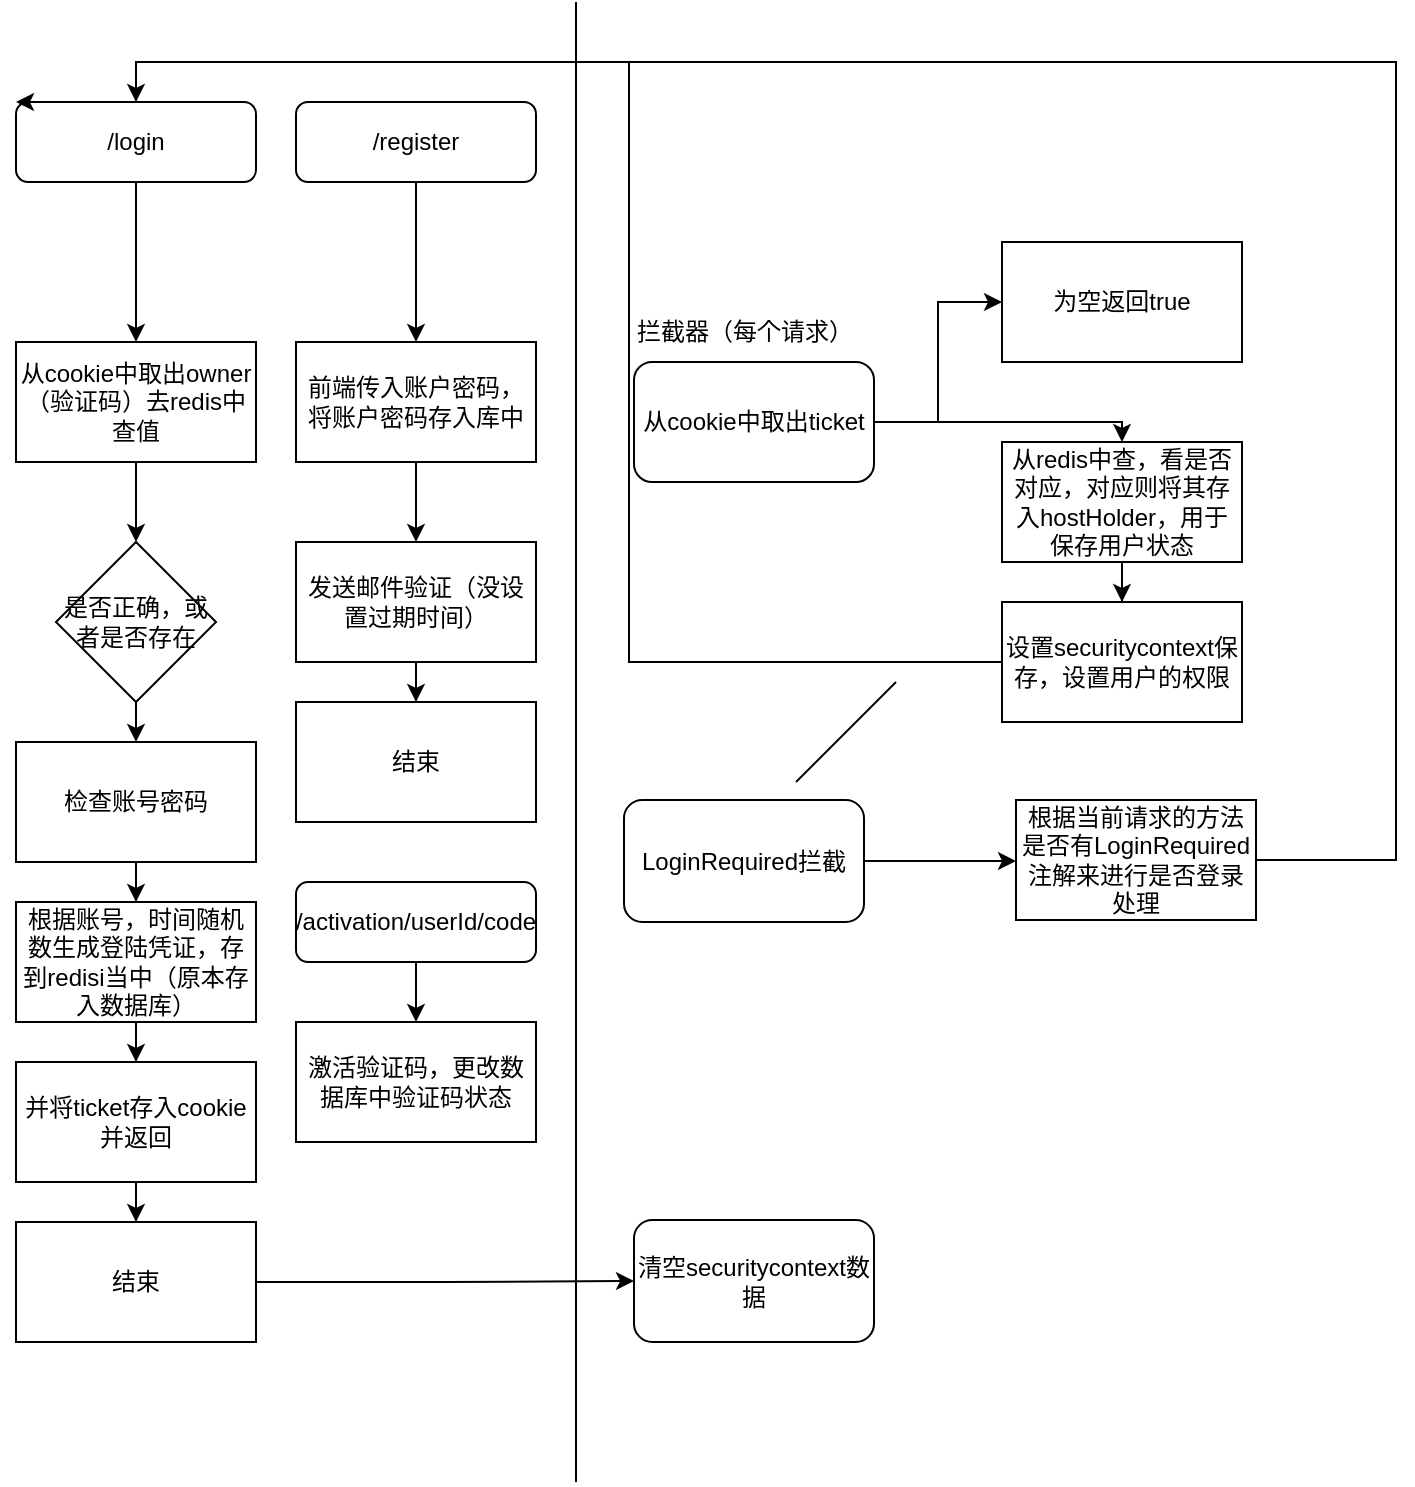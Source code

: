 <mxfile version="21.2.9" type="github">
  <diagram id="C5RBs43oDa-KdzZeNtuy" name="Page-1">
    <mxGraphModel dx="1434" dy="774" grid="1" gridSize="10" guides="1" tooltips="1" connect="1" arrows="1" fold="1" page="1" pageScale="1" pageWidth="827" pageHeight="1169" math="0" shadow="0">
      <root>
        <mxCell id="WIyWlLk6GJQsqaUBKTNV-0" />
        <mxCell id="WIyWlLk6GJQsqaUBKTNV-1" parent="WIyWlLk6GJQsqaUBKTNV-0" />
        <mxCell id="TOlMH3WNeumMdiL53Y2s-4" style="edgeStyle=orthogonalEdgeStyle;rounded=0;orthogonalLoop=1;jettySize=auto;html=1;entryX=0.5;entryY=0;entryDx=0;entryDy=0;" edge="1" parent="WIyWlLk6GJQsqaUBKTNV-1" source="WIyWlLk6GJQsqaUBKTNV-3" target="TOlMH3WNeumMdiL53Y2s-1">
          <mxGeometry relative="1" as="geometry" />
        </mxCell>
        <mxCell id="WIyWlLk6GJQsqaUBKTNV-3" value="/login" style="rounded=1;whiteSpace=wrap;html=1;fontSize=12;glass=0;strokeWidth=1;shadow=0;" parent="WIyWlLk6GJQsqaUBKTNV-1" vertex="1">
          <mxGeometry x="80" y="60" width="120" height="40" as="geometry" />
        </mxCell>
        <mxCell id="TOlMH3WNeumMdiL53Y2s-5" style="edgeStyle=orthogonalEdgeStyle;rounded=0;orthogonalLoop=1;jettySize=auto;html=1;exitX=0.5;exitY=1;exitDx=0;exitDy=0;" edge="1" parent="WIyWlLk6GJQsqaUBKTNV-1" source="TOlMH3WNeumMdiL53Y2s-1">
          <mxGeometry relative="1" as="geometry">
            <mxPoint x="140" y="280" as="targetPoint" />
          </mxGeometry>
        </mxCell>
        <mxCell id="TOlMH3WNeumMdiL53Y2s-1" value="从cookie中取出owner&lt;br&gt;（验证码）去redis中查值" style="rounded=0;whiteSpace=wrap;html=1;" vertex="1" parent="WIyWlLk6GJQsqaUBKTNV-1">
          <mxGeometry x="80" y="180" width="120" height="60" as="geometry" />
        </mxCell>
        <mxCell id="TOlMH3WNeumMdiL53Y2s-11" style="edgeStyle=orthogonalEdgeStyle;rounded=0;orthogonalLoop=1;jettySize=auto;html=1;exitX=0.5;exitY=1;exitDx=0;exitDy=0;entryX=0.5;entryY=0;entryDx=0;entryDy=0;" edge="1" parent="WIyWlLk6GJQsqaUBKTNV-1" source="TOlMH3WNeumMdiL53Y2s-9" target="TOlMH3WNeumMdiL53Y2s-10">
          <mxGeometry relative="1" as="geometry" />
        </mxCell>
        <mxCell id="TOlMH3WNeumMdiL53Y2s-9" value="是否正确，或者是否存在" style="rhombus;whiteSpace=wrap;html=1;" vertex="1" parent="WIyWlLk6GJQsqaUBKTNV-1">
          <mxGeometry x="100" y="280" width="80" height="80" as="geometry" />
        </mxCell>
        <mxCell id="TOlMH3WNeumMdiL53Y2s-13" value="" style="edgeStyle=orthogonalEdgeStyle;rounded=0;orthogonalLoop=1;jettySize=auto;html=1;" edge="1" parent="WIyWlLk6GJQsqaUBKTNV-1" source="TOlMH3WNeumMdiL53Y2s-10" target="TOlMH3WNeumMdiL53Y2s-12">
          <mxGeometry relative="1" as="geometry" />
        </mxCell>
        <mxCell id="TOlMH3WNeumMdiL53Y2s-10" value="检查账号密码" style="rounded=0;whiteSpace=wrap;html=1;" vertex="1" parent="WIyWlLk6GJQsqaUBKTNV-1">
          <mxGeometry x="80" y="380" width="120" height="60" as="geometry" />
        </mxCell>
        <mxCell id="TOlMH3WNeumMdiL53Y2s-15" value="" style="edgeStyle=orthogonalEdgeStyle;rounded=0;orthogonalLoop=1;jettySize=auto;html=1;" edge="1" parent="WIyWlLk6GJQsqaUBKTNV-1" source="TOlMH3WNeumMdiL53Y2s-12" target="TOlMH3WNeumMdiL53Y2s-14">
          <mxGeometry relative="1" as="geometry" />
        </mxCell>
        <mxCell id="TOlMH3WNeumMdiL53Y2s-12" value="根据账号，时间随机数生成登陆凭证，存到redisi当中（原本存入数据库）" style="whiteSpace=wrap;html=1;rounded=0;" vertex="1" parent="WIyWlLk6GJQsqaUBKTNV-1">
          <mxGeometry x="80" y="460" width="120" height="60" as="geometry" />
        </mxCell>
        <mxCell id="TOlMH3WNeumMdiL53Y2s-19" value="" style="edgeStyle=orthogonalEdgeStyle;rounded=0;orthogonalLoop=1;jettySize=auto;html=1;" edge="1" parent="WIyWlLk6GJQsqaUBKTNV-1" source="TOlMH3WNeumMdiL53Y2s-14" target="TOlMH3WNeumMdiL53Y2s-18">
          <mxGeometry relative="1" as="geometry" />
        </mxCell>
        <mxCell id="TOlMH3WNeumMdiL53Y2s-14" value="并将ticket存入cookie并返回" style="whiteSpace=wrap;html=1;rounded=0;" vertex="1" parent="WIyWlLk6GJQsqaUBKTNV-1">
          <mxGeometry x="80" y="540" width="120" height="60" as="geometry" />
        </mxCell>
        <mxCell id="TOlMH3WNeumMdiL53Y2s-53" value="" style="edgeStyle=orthogonalEdgeStyle;rounded=0;orthogonalLoop=1;jettySize=auto;html=1;" edge="1" parent="WIyWlLk6GJQsqaUBKTNV-1" source="TOlMH3WNeumMdiL53Y2s-18" target="TOlMH3WNeumMdiL53Y2s-52">
          <mxGeometry relative="1" as="geometry" />
        </mxCell>
        <mxCell id="TOlMH3WNeumMdiL53Y2s-18" value="结束" style="whiteSpace=wrap;html=1;rounded=0;" vertex="1" parent="WIyWlLk6GJQsqaUBKTNV-1">
          <mxGeometry x="80" y="620" width="120" height="60" as="geometry" />
        </mxCell>
        <mxCell id="TOlMH3WNeumMdiL53Y2s-23" value="" style="edgeStyle=orthogonalEdgeStyle;rounded=0;orthogonalLoop=1;jettySize=auto;html=1;" edge="1" parent="WIyWlLk6GJQsqaUBKTNV-1" source="TOlMH3WNeumMdiL53Y2s-20" target="TOlMH3WNeumMdiL53Y2s-21">
          <mxGeometry relative="1" as="geometry" />
        </mxCell>
        <mxCell id="TOlMH3WNeumMdiL53Y2s-20" value="/register" style="rounded=1;whiteSpace=wrap;html=1;fontSize=12;glass=0;strokeWidth=1;shadow=0;" vertex="1" parent="WIyWlLk6GJQsqaUBKTNV-1">
          <mxGeometry x="220" y="60" width="120" height="40" as="geometry" />
        </mxCell>
        <mxCell id="TOlMH3WNeumMdiL53Y2s-44" value="" style="edgeStyle=orthogonalEdgeStyle;rounded=0;orthogonalLoop=1;jettySize=auto;html=1;" edge="1" parent="WIyWlLk6GJQsqaUBKTNV-1" source="TOlMH3WNeumMdiL53Y2s-21" target="TOlMH3WNeumMdiL53Y2s-43">
          <mxGeometry relative="1" as="geometry" />
        </mxCell>
        <mxCell id="TOlMH3WNeumMdiL53Y2s-21" value="前端传入账户密码，将账户密码存入库中" style="rounded=0;whiteSpace=wrap;html=1;" vertex="1" parent="WIyWlLk6GJQsqaUBKTNV-1">
          <mxGeometry x="220" y="180" width="120" height="60" as="geometry" />
        </mxCell>
        <mxCell id="TOlMH3WNeumMdiL53Y2s-32" value="" style="edgeStyle=orthogonalEdgeStyle;rounded=0;orthogonalLoop=1;jettySize=auto;html=1;" edge="1" parent="WIyWlLk6GJQsqaUBKTNV-1" source="TOlMH3WNeumMdiL53Y2s-25" target="TOlMH3WNeumMdiL53Y2s-31">
          <mxGeometry relative="1" as="geometry" />
        </mxCell>
        <mxCell id="TOlMH3WNeumMdiL53Y2s-42" style="edgeStyle=orthogonalEdgeStyle;rounded=0;orthogonalLoop=1;jettySize=auto;html=1;exitX=1;exitY=0.5;exitDx=0;exitDy=0;entryX=0.5;entryY=0;entryDx=0;entryDy=0;" edge="1" parent="WIyWlLk6GJQsqaUBKTNV-1" source="TOlMH3WNeumMdiL53Y2s-25" target="TOlMH3WNeumMdiL53Y2s-33">
          <mxGeometry relative="1" as="geometry">
            <Array as="points">
              <mxPoint x="633" y="220" />
            </Array>
          </mxGeometry>
        </mxCell>
        <mxCell id="TOlMH3WNeumMdiL53Y2s-25" value="从cookie中取出ticket" style="rounded=1;whiteSpace=wrap;html=1;" vertex="1" parent="WIyWlLk6GJQsqaUBKTNV-1">
          <mxGeometry x="389" y="190" width="120" height="60" as="geometry" />
        </mxCell>
        <mxCell id="TOlMH3WNeumMdiL53Y2s-39" value="" style="edgeStyle=orthogonalEdgeStyle;rounded=0;orthogonalLoop=1;jettySize=auto;html=1;" edge="1" parent="WIyWlLk6GJQsqaUBKTNV-1" source="TOlMH3WNeumMdiL53Y2s-26">
          <mxGeometry relative="1" as="geometry">
            <mxPoint x="580" y="439.5" as="targetPoint" />
          </mxGeometry>
        </mxCell>
        <mxCell id="TOlMH3WNeumMdiL53Y2s-26" value="LoginRequired拦截" style="rounded=1;whiteSpace=wrap;html=1;" vertex="1" parent="WIyWlLk6GJQsqaUBKTNV-1">
          <mxGeometry x="384" y="409" width="120" height="61" as="geometry" />
        </mxCell>
        <mxCell id="TOlMH3WNeumMdiL53Y2s-28" value="拦截器（每个请求）" style="text;html=1;align=center;verticalAlign=middle;resizable=0;points=[];autosize=1;strokeColor=none;fillColor=none;" vertex="1" parent="WIyWlLk6GJQsqaUBKTNV-1">
          <mxGeometry x="379" y="160" width="130" height="30" as="geometry" />
        </mxCell>
        <mxCell id="TOlMH3WNeumMdiL53Y2s-31" value="为空返回true" style="rounded=0;whiteSpace=wrap;html=1;" vertex="1" parent="WIyWlLk6GJQsqaUBKTNV-1">
          <mxGeometry x="573" y="130" width="120" height="60" as="geometry" />
        </mxCell>
        <mxCell id="TOlMH3WNeumMdiL53Y2s-35" value="" style="edgeStyle=orthogonalEdgeStyle;rounded=0;orthogonalLoop=1;jettySize=auto;html=1;" edge="1" parent="WIyWlLk6GJQsqaUBKTNV-1" source="TOlMH3WNeumMdiL53Y2s-33" target="TOlMH3WNeumMdiL53Y2s-34">
          <mxGeometry relative="1" as="geometry" />
        </mxCell>
        <mxCell id="TOlMH3WNeumMdiL53Y2s-33" value="从redis中查，看是否对应，对应则将其存入hostHolder，用于保存用户状态" style="rounded=0;whiteSpace=wrap;html=1;" vertex="1" parent="WIyWlLk6GJQsqaUBKTNV-1">
          <mxGeometry x="573" y="230" width="120" height="60" as="geometry" />
        </mxCell>
        <mxCell id="TOlMH3WNeumMdiL53Y2s-36" style="edgeStyle=orthogonalEdgeStyle;rounded=0;orthogonalLoop=1;jettySize=auto;html=1;entryX=0.5;entryY=0;entryDx=0;entryDy=0;" edge="1" parent="WIyWlLk6GJQsqaUBKTNV-1" source="TOlMH3WNeumMdiL53Y2s-34" target="WIyWlLk6GJQsqaUBKTNV-3">
          <mxGeometry relative="1" as="geometry" />
        </mxCell>
        <mxCell id="TOlMH3WNeumMdiL53Y2s-34" value="设置securitycontext保存，设置用户的权限" style="whiteSpace=wrap;html=1;rounded=0;" vertex="1" parent="WIyWlLk6GJQsqaUBKTNV-1">
          <mxGeometry x="573" y="310" width="120" height="60" as="geometry" />
        </mxCell>
        <mxCell id="TOlMH3WNeumMdiL53Y2s-41" style="edgeStyle=orthogonalEdgeStyle;rounded=0;orthogonalLoop=1;jettySize=auto;html=1;entryX=0;entryY=0;entryDx=0;entryDy=0;" edge="1" parent="WIyWlLk6GJQsqaUBKTNV-1" source="TOlMH3WNeumMdiL53Y2s-40" target="WIyWlLk6GJQsqaUBKTNV-3">
          <mxGeometry relative="1" as="geometry">
            <Array as="points">
              <mxPoint x="770" y="439" />
              <mxPoint x="770" y="40" />
              <mxPoint x="140" y="40" />
              <mxPoint x="140" y="60" />
            </Array>
          </mxGeometry>
        </mxCell>
        <mxCell id="TOlMH3WNeumMdiL53Y2s-40" value="根据当前请求的方法是否有LoginRequired注解来进行是否登录处理" style="rounded=0;whiteSpace=wrap;html=1;" vertex="1" parent="WIyWlLk6GJQsqaUBKTNV-1">
          <mxGeometry x="580" y="409" width="120" height="60" as="geometry" />
        </mxCell>
        <mxCell id="TOlMH3WNeumMdiL53Y2s-46" value="" style="edgeStyle=orthogonalEdgeStyle;rounded=0;orthogonalLoop=1;jettySize=auto;html=1;" edge="1" parent="WIyWlLk6GJQsqaUBKTNV-1" source="TOlMH3WNeumMdiL53Y2s-43" target="TOlMH3WNeumMdiL53Y2s-45">
          <mxGeometry relative="1" as="geometry" />
        </mxCell>
        <mxCell id="TOlMH3WNeumMdiL53Y2s-43" value="发送邮件验证（没设置过期时间）" style="whiteSpace=wrap;html=1;rounded=0;" vertex="1" parent="WIyWlLk6GJQsqaUBKTNV-1">
          <mxGeometry x="220" y="280" width="120" height="60" as="geometry" />
        </mxCell>
        <mxCell id="TOlMH3WNeumMdiL53Y2s-45" value="结束" style="whiteSpace=wrap;html=1;rounded=0;" vertex="1" parent="WIyWlLk6GJQsqaUBKTNV-1">
          <mxGeometry x="220" y="360" width="120" height="60" as="geometry" />
        </mxCell>
        <mxCell id="TOlMH3WNeumMdiL53Y2s-51" value="" style="edgeStyle=orthogonalEdgeStyle;rounded=0;orthogonalLoop=1;jettySize=auto;html=1;" edge="1" parent="WIyWlLk6GJQsqaUBKTNV-1" source="TOlMH3WNeumMdiL53Y2s-49" target="TOlMH3WNeumMdiL53Y2s-50">
          <mxGeometry relative="1" as="geometry" />
        </mxCell>
        <mxCell id="TOlMH3WNeumMdiL53Y2s-49" value="/activation/userId/code" style="rounded=1;whiteSpace=wrap;html=1;fontSize=12;glass=0;strokeWidth=1;shadow=0;" vertex="1" parent="WIyWlLk6GJQsqaUBKTNV-1">
          <mxGeometry x="220" y="450" width="120" height="40" as="geometry" />
        </mxCell>
        <mxCell id="TOlMH3WNeumMdiL53Y2s-50" value="激活验证码，更改数据库中验证码状态" style="rounded=0;whiteSpace=wrap;html=1;" vertex="1" parent="WIyWlLk6GJQsqaUBKTNV-1">
          <mxGeometry x="220" y="520" width="120" height="60" as="geometry" />
        </mxCell>
        <mxCell id="TOlMH3WNeumMdiL53Y2s-52" value="清空securitycontext数据" style="rounded=1;whiteSpace=wrap;html=1;" vertex="1" parent="WIyWlLk6GJQsqaUBKTNV-1">
          <mxGeometry x="389" y="619" width="120" height="61" as="geometry" />
        </mxCell>
        <mxCell id="TOlMH3WNeumMdiL53Y2s-54" value="" style="endArrow=none;html=1;rounded=0;" edge="1" parent="WIyWlLk6GJQsqaUBKTNV-1">
          <mxGeometry width="50" height="50" relative="1" as="geometry">
            <mxPoint x="470" y="400" as="sourcePoint" />
            <mxPoint x="520" y="350" as="targetPoint" />
          </mxGeometry>
        </mxCell>
        <mxCell id="TOlMH3WNeumMdiL53Y2s-55" value="" style="endArrow=none;html=1;rounded=0;" edge="1" parent="WIyWlLk6GJQsqaUBKTNV-1">
          <mxGeometry width="50" height="50" relative="1" as="geometry">
            <mxPoint x="360" y="750" as="sourcePoint" />
            <mxPoint x="360" y="10" as="targetPoint" />
          </mxGeometry>
        </mxCell>
      </root>
    </mxGraphModel>
  </diagram>
</mxfile>
